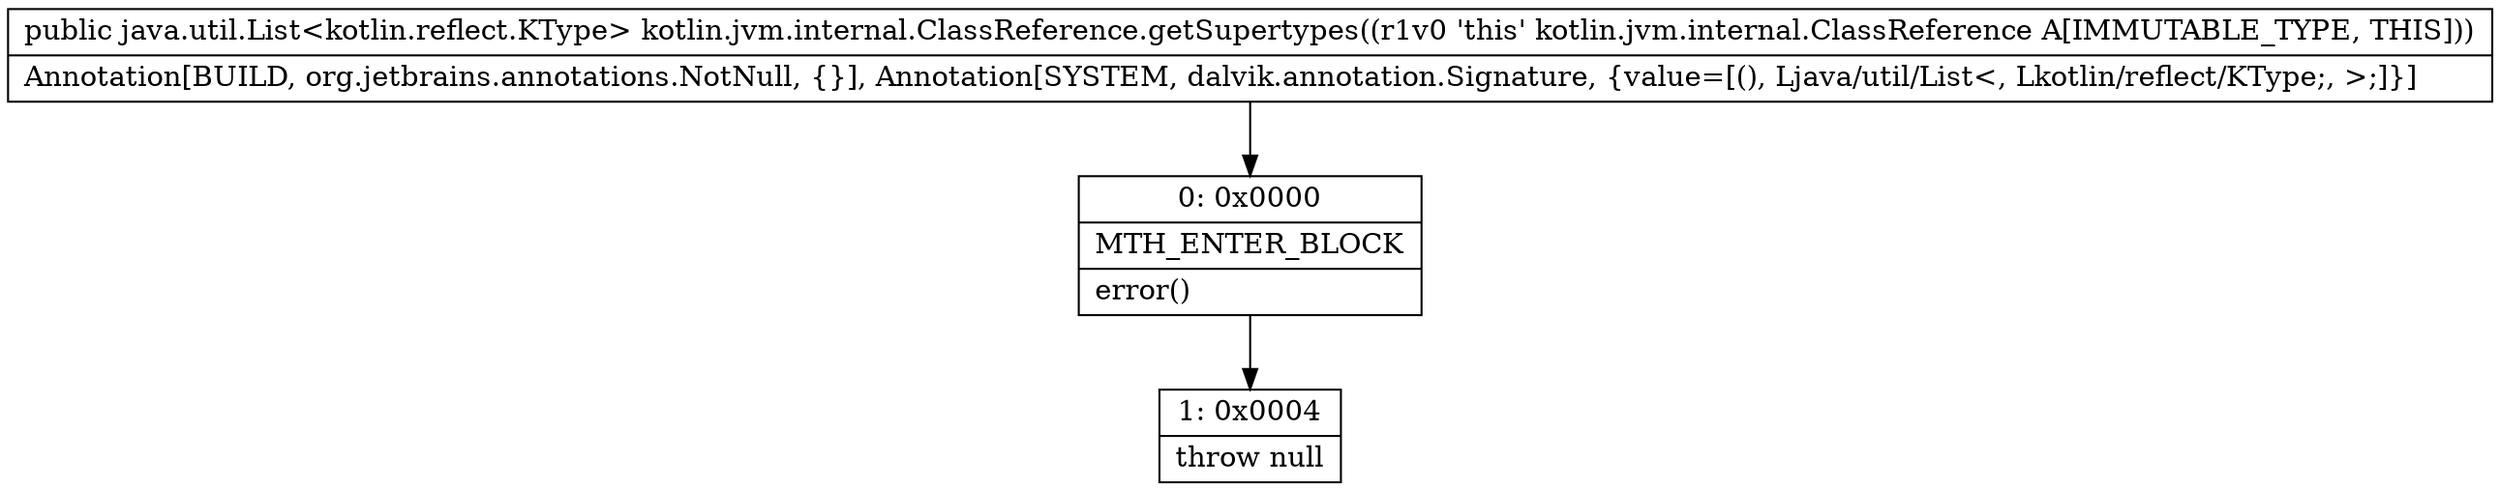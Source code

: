 digraph "CFG forkotlin.jvm.internal.ClassReference.getSupertypes()Ljava\/util\/List;" {
Node_0 [shape=record,label="{0\:\ 0x0000|MTH_ENTER_BLOCK\l|error()\l}"];
Node_1 [shape=record,label="{1\:\ 0x0004|throw null\l}"];
MethodNode[shape=record,label="{public java.util.List\<kotlin.reflect.KType\> kotlin.jvm.internal.ClassReference.getSupertypes((r1v0 'this' kotlin.jvm.internal.ClassReference A[IMMUTABLE_TYPE, THIS]))  | Annotation[BUILD, org.jetbrains.annotations.NotNull, \{\}], Annotation[SYSTEM, dalvik.annotation.Signature, \{value=[(), Ljava\/util\/List\<, Lkotlin\/reflect\/KType;, \>;]\}]\l}"];
MethodNode -> Node_0;
Node_0 -> Node_1;
}

